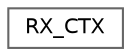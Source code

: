 digraph "类继承关系图"
{
 // LATEX_PDF_SIZE
  bgcolor="transparent";
  edge [fontname=Helvetica,fontsize=10,labelfontname=Helvetica,labelfontsize=10];
  node [fontname=Helvetica,fontsize=10,shape=box,height=0.2,width=0.4];
  rankdir="LR";
  Node0 [id="Node000000",label="RX_CTX",height=0.2,width=0.4,color="grey40", fillcolor="white", style="filled",URL="$struct_r_x___c_t_x.html",tooltip=" "];
}
